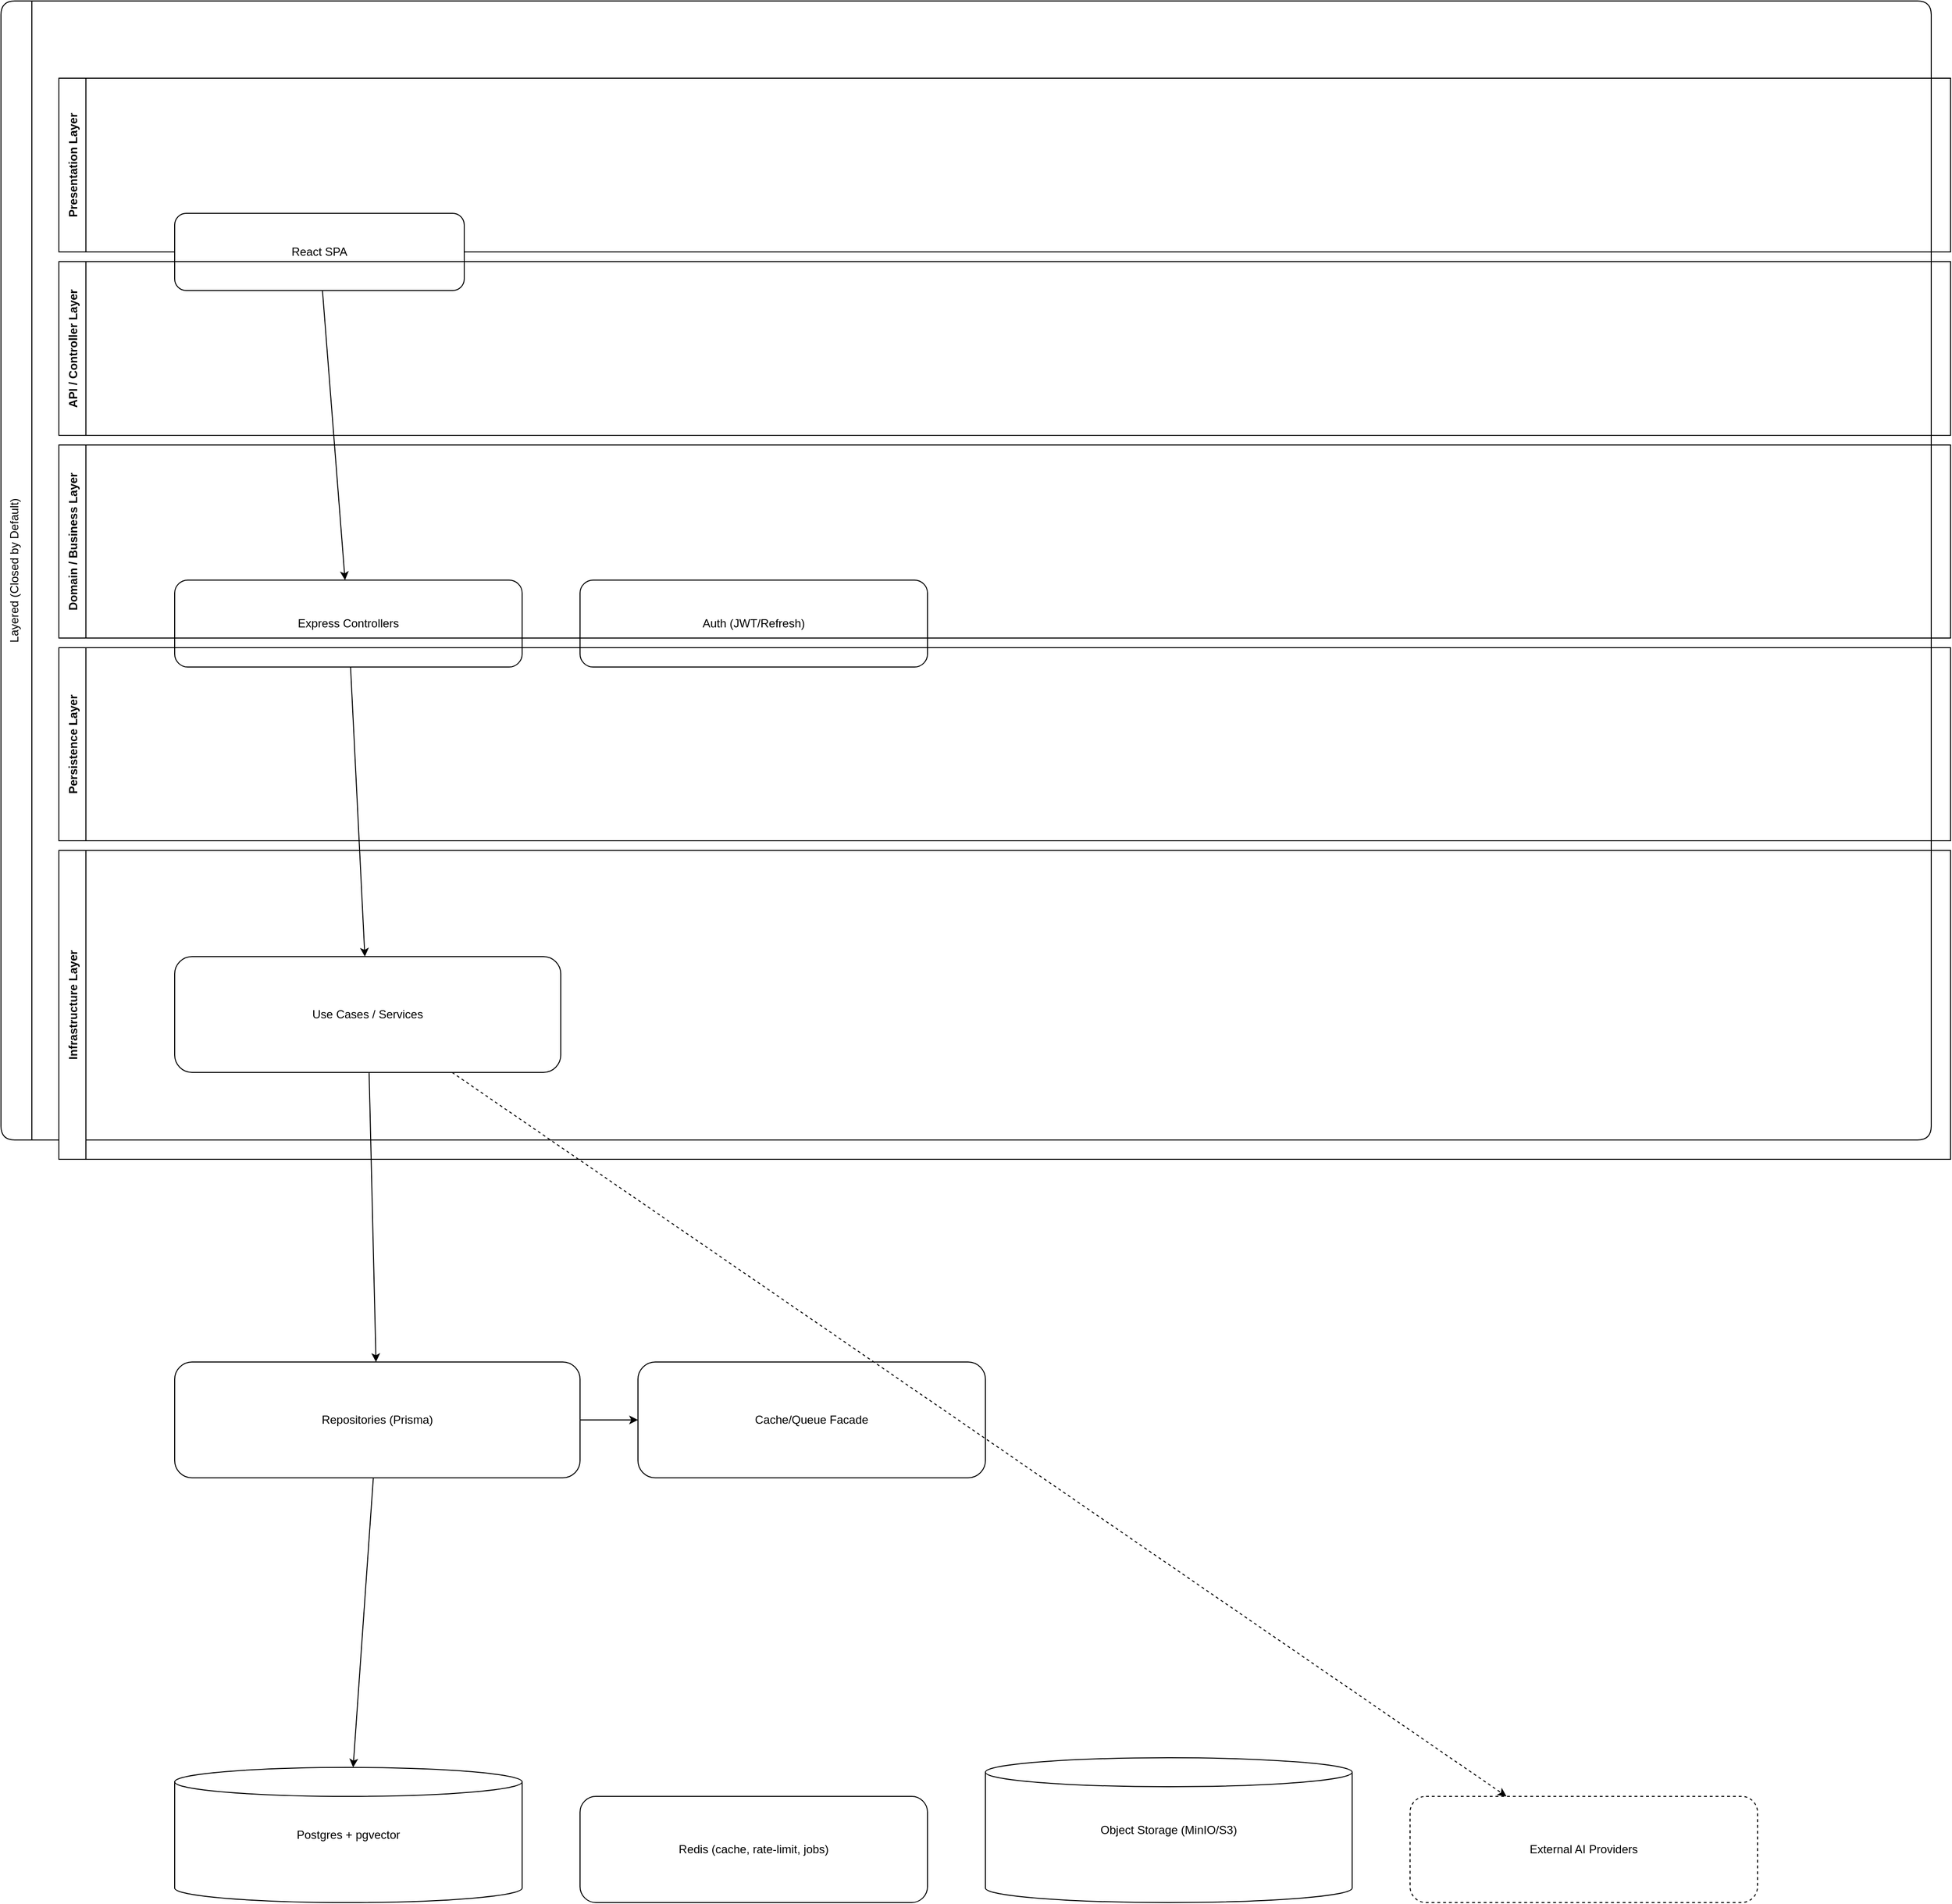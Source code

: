 <mxfile version="22.0.0"><diagram id="1759965770616645" name="Layered_Logical"><mxGraphModel dx="1200" dy="800" grid="1" gridSize="10" guides="1" tooltips="1" connect="1" arrows="1" fold="1" page="1" pageScale="1" pageWidth="2200" pageHeight="1400" math="0" shadow="0"><root><mxCell id="0" /><mxCell id="1" parent="0" /><mxCell id="frame" value="Layered (Closed by Default)" style="shape=swimlane;rounded=1;horizontal=0;align=center;verticalAlign=top;startSize=32;collapsible=0;" vertex="1" parent="1"><mxGeometry x="40" y="40" width="2000" height="1180" as="geometry" /></mxCell><mxCell id="L1" value="Presentation Layer" style="swimlane;rounded=0;horizontal=0;startSize=28;" vertex="1" parent="frame"><mxGeometry x="60" y="80" width="1960" height="180" as="geometry" /></mxCell><mxCell id="L2" value="API / Controller Layer" style="swimlane;rounded=0;horizontal=0;startSize=28;" vertex="1" parent="frame"><mxGeometry x="60" y="270" width="1960" height="180" as="geometry" /></mxCell><mxCell id="L3" value="Domain / Business Layer" style="swimlane;rounded=0;horizontal=0;startSize=28;" vertex="1" parent="frame"><mxGeometry x="60" y="460" width="1960" height="200" as="geometry" /></mxCell><mxCell id="L4" value="Persistence Layer" style="swimlane;rounded=0;horizontal=0;startSize=28;" vertex="1" parent="frame"><mxGeometry x="60" y="670" width="1960" height="200" as="geometry" /></mxCell><mxCell id="L5" value="Infrastructure Layer" style="swimlane;rounded=0;horizontal=0;startSize=28;" vertex="1" parent="frame"><mxGeometry x="60" y="880" width="1960" height="320" as="geometry" /></mxCell><mxCell id="ui" value="React SPA" style="rounded=1;whiteSpace=wrap;html=1;" vertex="1" parent="L1"><mxGeometry x="120" y="140" width="300" height="80" as="geometry" /></mxCell><mxCell id="api" value="Express Controllers" style="rounded=1;whiteSpace=wrap;html=1;" vertex="1" parent="L2"><mxGeometry x="120" y="330" width="360" height="90" as="geometry" /></mxCell><mxCell id="auth" value="Auth (JWT/Refresh)" style="rounded=1;whiteSpace=wrap;html=1;" vertex="1" parent="L2"><mxGeometry x="540" y="330" width="360" height="90" as="geometry" /></mxCell><mxCell id="svc" value="Use Cases / Services" style="rounded=1;whiteSpace=wrap;html=1;" vertex="1" parent="L3"><mxGeometry x="120" y="530" width="400" height="120" as="geometry" /></mxCell><mxCell id="repo" value="Repositories (Prisma)" style="rounded=1;whiteSpace=wrap;html=1;" vertex="1" parent="L4"><mxGeometry x="120" y="740" width="420" height="120" as="geometry" /></mxCell><mxCell id="cachefac" value="Cache/Queue Facade" style="rounded=1;whiteSpace=wrap;html=1;" vertex="1" parent="L4"><mxGeometry x="600" y="740" width="360" height="120" as="geometry" /></mxCell><mxCell id="db" value="Postgres + pgvector" style="shape=cylinder3;whiteSpace=wrap;html=1;" vertex="1" parent="L5"><mxGeometry x="120" y="950" width="360" height="140" as="geometry" /></mxCell><mxCell id="redis" value="Redis (cache, rate-limit, jobs)" style="rounded=1;whiteSpace=wrap;html=1;" vertex="1" parent="L5"><mxGeometry x="540" y="980" width="360" height="110" as="geometry" /></mxCell><mxCell id="obj" value="Object Storage (MinIO/S3)" style="shape=cylinder3;whiteSpace=wrap;html=1;" vertex="1" parent="L5"><mxGeometry x="960" y="940" width="380" height="150" as="geometry" /></mxCell><mxCell id="ai" value="External AI Providers" style="rounded=1;whiteSpace=wrap;html=1;dashed=1;" vertex="1" parent="L5"><mxGeometry x="1400" y="980" width="360" height="110" as="geometry" /></mxCell><mxCell id="le1" value="" style="endArrow=classic;" edge="1" parent="1" source="ui" target="api"><mxGeometry relative="1" as="geometry" /></mxCell><mxCell id="le2" value="" style="endArrow=classic;" edge="1" parent="1" source="api" target="svc"><mxGeometry relative="1" as="geometry" /></mxCell><mxCell id="le3" value="" style="endArrow=classic;" edge="1" parent="1" source="svc" target="repo"><mxGeometry relative="1" as="geometry" /></mxCell><mxCell id="le4" value="" style="endArrow=classic;" edge="1" parent="1" source="repo" target="db"><mxGeometry relative="1" as="geometry" /></mxCell><mxCell id="le5" value="" style="endArrow=classic;" edge="1" parent="1" source="repo" target="cachefac"><mxGeometry relative="1" as="geometry" /></mxCell><mxCell id="le6" value="" style="endArrow=classic;dashed=1;" edge="1" parent="1" source="svc" target="ai"><mxGeometry relative="1" as="geometry" /></mxCell></root></mxGraphModel></diagram></mxfile>